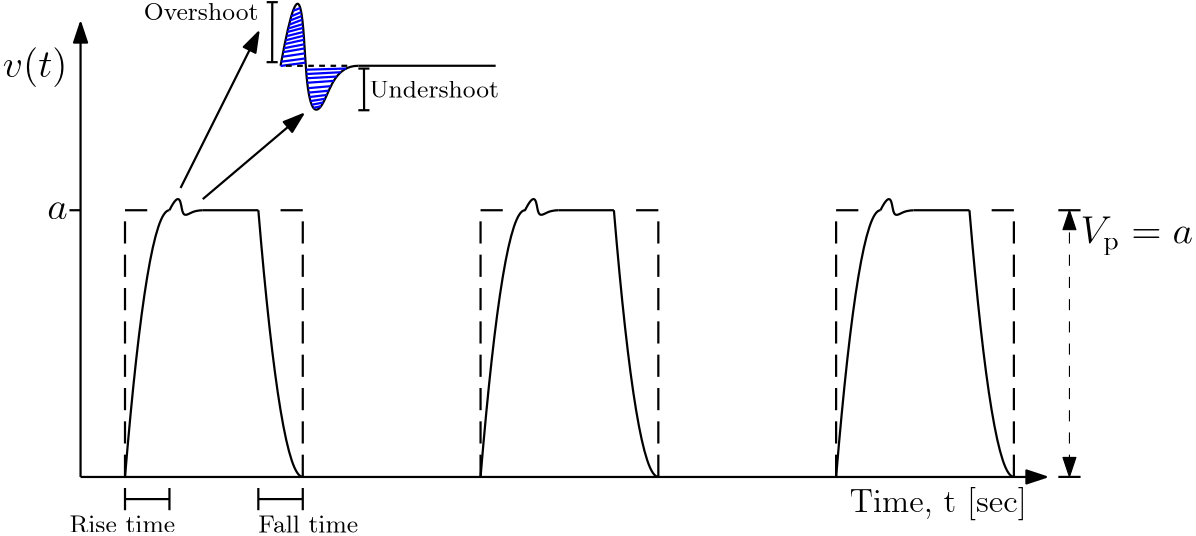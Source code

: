 <?xml version="1.0"?>
<!DOCTYPE ipe SYSTEM "ipe.dtd">
<ipe version="70212" creator="Ipe 7.2.13">
<info created="D:20170917142503" modified="D:20210119214708"/>
<ipestyle name="basic">
<symbol name="arrow/arc(spx)">
<path stroke="sym-stroke" fill="sym-stroke" pen="sym-pen">
0 0 m
-1 0.333 l
-1 -0.333 l
h
</path>
</symbol>
<symbol name="arrow/farc(spx)">
<path stroke="sym-stroke" fill="white" pen="sym-pen">
0 0 m
-1 0.333 l
-1 -0.333 l
h
</path>
</symbol>
<symbol name="arrow/ptarc(spx)">
<path stroke="sym-stroke" fill="sym-stroke" pen="sym-pen">
0 0 m
-1 0.333 l
-0.8 0 l
-1 -0.333 l
h
</path>
</symbol>
<symbol name="arrow/fptarc(spx)">
<path stroke="sym-stroke" fill="white" pen="sym-pen">
0 0 m
-1 0.333 l
-0.8 0 l
-1 -0.333 l
h
</path>
</symbol>
<symbol name="mark/circle(sx)" transformations="translations">
<path fill="sym-stroke">
0.6 0 0 0.6 0 0 e
0.4 0 0 0.4 0 0 e
</path>
</symbol>
<symbol name="mark/disk(sx)" transformations="translations">
<path fill="sym-stroke">
0.6 0 0 0.6 0 0 e
</path>
</symbol>
<symbol name="mark/fdisk(sfx)" transformations="translations">
<group>
<path fill="sym-fill">
0.5 0 0 0.5 0 0 e
</path>
<path fill="sym-stroke" fillrule="eofill">
0.6 0 0 0.6 0 0 e
0.4 0 0 0.4 0 0 e
</path>
</group>
</symbol>
<symbol name="mark/box(sx)" transformations="translations">
<path fill="sym-stroke" fillrule="eofill">
-0.6 -0.6 m
0.6 -0.6 l
0.6 0.6 l
-0.6 0.6 l
h
-0.4 -0.4 m
0.4 -0.4 l
0.4 0.4 l
-0.4 0.4 l
h
</path>
</symbol>
<symbol name="mark/square(sx)" transformations="translations">
<path fill="sym-stroke">
-0.6 -0.6 m
0.6 -0.6 l
0.6 0.6 l
-0.6 0.6 l
h
</path>
</symbol>
<symbol name="mark/fsquare(sfx)" transformations="translations">
<group>
<path fill="sym-fill">
-0.5 -0.5 m
0.5 -0.5 l
0.5 0.5 l
-0.5 0.5 l
h
</path>
<path fill="sym-stroke" fillrule="eofill">
-0.6 -0.6 m
0.6 -0.6 l
0.6 0.6 l
-0.6 0.6 l
h
-0.4 -0.4 m
0.4 -0.4 l
0.4 0.4 l
-0.4 0.4 l
h
</path>
</group>
</symbol>
<symbol name="mark/cross(sx)" transformations="translations">
<group>
<path fill="sym-stroke">
-0.43 -0.57 m
0.57 0.43 l
0.43 0.57 l
-0.57 -0.43 l
h
</path>
<path fill="sym-stroke">
-0.43 0.57 m
0.57 -0.43 l
0.43 -0.57 l
-0.57 0.43 l
h
</path>
</group>
</symbol>
<symbol name="arrow/fnormal(spx)">
<path stroke="sym-stroke" fill="white" pen="sym-pen">
0 0 m
-1 0.333 l
-1 -0.333 l
h
</path>
</symbol>
<symbol name="arrow/pointed(spx)">
<path stroke="sym-stroke" fill="sym-stroke" pen="sym-pen">
0 0 m
-1 0.333 l
-0.8 0 l
-1 -0.333 l
h
</path>
</symbol>
<symbol name="arrow/fpointed(spx)">
<path stroke="sym-stroke" fill="white" pen="sym-pen">
0 0 m
-1 0.333 l
-0.8 0 l
-1 -0.333 l
h
</path>
</symbol>
<symbol name="arrow/linear(spx)">
<path stroke="sym-stroke" pen="sym-pen">
-1 0.333 m
0 0 l
-1 -0.333 l
</path>
</symbol>
<symbol name="arrow/fdouble(spx)">
<path stroke="sym-stroke" fill="white" pen="sym-pen">
0 0 m
-1 0.333 l
-1 -0.333 l
h
-1 0 m
-2 0.333 l
-2 -0.333 l
h
</path>
</symbol>
<symbol name="arrow/double(spx)">
<path stroke="sym-stroke" fill="sym-stroke" pen="sym-pen">
0 0 m
-1 0.333 l
-1 -0.333 l
h
-1 0 m
-2 0.333 l
-2 -0.333 l
h
</path>
</symbol>
<pen name="heavier" value="0.8"/>
<pen name="fat" value="1.2"/>
<pen name="ultrafat" value="2"/>
<symbolsize name="large" value="5"/>
<symbolsize name="small" value="2"/>
<symbolsize name="tiny" value="1.1"/>
<arrowsize name="large" value="10"/>
<arrowsize name="small" value="5"/>
<arrowsize name="tiny" value="3"/>
<color name="red" value="1 0 0"/>
<color name="green" value="0 1 0"/>
<color name="blue" value="0 0 1"/>
<color name="yellow" value="1 1 0"/>
<color name="orange" value="1 0.647 0"/>
<color name="gold" value="1 0.843 0"/>
<color name="purple" value="0.627 0.125 0.941"/>
<color name="gray" value="0.745"/>
<color name="brown" value="0.647 0.165 0.165"/>
<color name="navy" value="0 0 0.502"/>
<color name="pink" value="1 0.753 0.796"/>
<color name="seagreen" value="0.18 0.545 0.341"/>
<color name="turquoise" value="0.251 0.878 0.816"/>
<color name="violet" value="0.933 0.51 0.933"/>
<color name="darkblue" value="0 0 0.545"/>
<color name="darkcyan" value="0 0.545 0.545"/>
<color name="darkgray" value="0.663"/>
<color name="darkgreen" value="0 0.392 0"/>
<color name="darkmagenta" value="0.545 0 0.545"/>
<color name="darkorange" value="1 0.549 0"/>
<color name="darkred" value="0.545 0 0"/>
<color name="lightblue" value="0.678 0.847 0.902"/>
<color name="lightcyan" value="0.878 1 1"/>
<color name="lightgray" value="0.827"/>
<color name="lightgreen" value="0.565 0.933 0.565"/>
<color name="lightyellow" value="1 1 0.878"/>
<dashstyle name="dashed" value="[4] 0"/>
<dashstyle name="dotted" value="[1 3] 0"/>
<dashstyle name="dash dotted" value="[4 2 1 2] 0"/>
<dashstyle name="dash dot dotted" value="[4 2 1 2 1 2] 0"/>
<textsize name="large" value="\large"/>
<textsize name="Large" value="\Large"/>
<textsize name="LARGE" value="\LARGE"/>
<textsize name="huge" value="\huge"/>
<textsize name="Huge" value="\Huge"/>
<textsize name="small" value="\small"/>
<textsize name="footnote" value="\footnotesize"/>
<textsize name="tiny" value="\tiny"/>
<textstyle name="center" begin="\begin{center}" end="\end{center}"/>
<textstyle name="itemize" begin="\begin{itemize}" end="\end{itemize}"/>
<textstyle name="item" begin="\begin{itemize}\item{}" end="\end{itemize}"/>
<gridsize name="4 pts" value="4"/>
<gridsize name="8 pts (~3 mm)" value="8"/>
<gridsize name="16 pts (~6 mm)" value="16"/>
<gridsize name="32 pts (~12 mm)" value="32"/>
<gridsize name="10 pts (~3.5 mm)" value="10"/>
<gridsize name="20 pts (~7 mm)" value="20"/>
<gridsize name="14 pts (~5 mm)" value="14"/>
<gridsize name="28 pts (~10 mm)" value="28"/>
<gridsize name="56 pts (~20 mm)" value="56"/>
<anglesize name="90 deg" value="90"/>
<anglesize name="60 deg" value="60"/>
<anglesize name="45 deg" value="45"/>
<anglesize name="30 deg" value="30"/>
<anglesize name="22.5 deg" value="22.5"/>
<opacity name="10%" value="0.1"/>
<opacity name="30%" value="0.3"/>
<opacity name="50%" value="0.5"/>
<opacity name="75%" value="0.75"/>
<tiling name="falling" angle="-60" step="4" width="1"/>
<tiling name="rising" angle="30" step="4" width="1"/>
</ipestyle>
<page>
<layer name="alpha"/>
<view layers="alpha" active="alpha"/>
<path layer="alpha" matrix="2.41327 0 0 1 -274.122 -96.0205" stroke="black" pen="heavier" arrow="normal/normal">
160 576 m
304 576 l
</path>
<path matrix="1 0 0 2.55269 -47.9998 -990.369" stroke="black" pen="heavier" arrow="normal/normal">
160 576 m
160 640 l
</path>
<path matrix="1 0 0 1 -16 0" stroke="black" pen="heavier">
144 572 m
144 564 l
</path>
<path matrix="1 0 0 1 -16 0" stroke="black" pen="heavier">
144 560 m
144 552 l
</path>
<path matrix="1 0 0 1 -16 0" stroke="black" pen="heavier">
144 548 m
144 540 l
</path>
<path matrix="1 0 0 1 -16 0" stroke="black" pen="heavier">
144 536 m
144 528 l
</path>
<path matrix="1 0 0 1 -16 0" stroke="black" pen="heavier">
144 524 m
144 516 l
</path>
<path matrix="1 0 0 1 -16 0" stroke="black" pen="heavier">
144 512 m
144 504 l
</path>
<path matrix="1 0 0 1 -16 0" stroke="black" pen="heavier">
144 500 m
144 492 l
</path>
<path matrix="1 0 0 1 -16 0" stroke="black" pen="heavier">
144 488 m
144 480 l
</path>
<path matrix="1 0 0 1 16 0" stroke="black" pen="heavier">
112 476 m
112 468 l
</path>
<path stroke="black" pen="heavier">
144 476 m
144 468 l
</path>
<path matrix="0.5 0 0 1 72 0" stroke="black" pen="heavier">
112 472 m
144 472 l
</path>
<text matrix="1 0 0 1 -8 -8" transformations="translations" pos="116 468" stroke="black" type="label" width="38.071" height="6.127" depth="0" valign="baseline" size="small">Rise~time</text>
<path matrix="1 0 0 1 -16 0" stroke="black" pen="heavier">
208 572 m
208 564 l
</path>
<path matrix="1 0 0 1 -16 0" stroke="black" pen="heavier">
208 560 m
208 552 l
</path>
<path matrix="1 0 0 1 -16 0" stroke="black" pen="heavier">
208 548 m
208 540 l
</path>
<path matrix="1 0 0 1 -16 0" stroke="black" pen="heavier">
208 536 m
208 528 l
</path>
<path matrix="1 0 0 1 -16 0" stroke="black" pen="heavier">
208 524 m
208 516 l
</path>
<path matrix="1 0 0 1 -16 0" stroke="black" pen="heavier">
208 512 m
208 504 l
</path>
<path matrix="1 0 0 1 -16 0" stroke="black" pen="heavier">
208 500 m
208 492 l
</path>
<path matrix="1 0 0 1 -16 0" stroke="black" pen="heavier">
208 488 m
208 480 l
</path>
<path matrix="1 0 0 1 64 0" stroke="black" pen="heavier">
112 476 m
112 468 l
</path>
<path matrix="1 0 0 1 48 0" stroke="black" pen="heavier">
144 476 m
144 468 l
</path>
<path matrix="0.5 0 0 1 120 0" stroke="black" pen="heavier">
112 472 m
144 472 l
</path>
<text matrix="1 0 0 1 60 -8" transformations="translations" pos="116 468" stroke="black" type="label" width="35.968" height="6.227" depth="0" valign="baseline" size="small">Fall~time</text>
<path stroke="black" pen="heavier">
144 576 m
148 584
148 572
152 576
156 576
156 576 c
</path>
<path matrix="0.384615 0 0 1 96 0" stroke="black" pen="heavier">
156 576 m
208 576 l
</path>
<path matrix="2.33333 0 0 1 -197.333 0" stroke="black" pen="heavier" arrow="normal/normal">
148 584 m
160 640 l
</path>
<path matrix="1.80086 0 0 2.54303 -124.934 -894.955" stroke="black" pen="heavier" arrow="normal/normal">
156 580 m
176 592 l
</path>
<path stroke="black" pen="heavier">
184 628 m
192 672
192 608
200 612
204 628
212 628 c
</path>
<path matrix="1.12362 0 0 1 -26.208 0" stroke="black" pen="heavier">
212 628 m
256 628 l
</path>
<path stroke="blue" pen="heavier">
191.103 648.812 m
188.483 647.764 l
</path>
<path stroke="blue" pen="heavier">
191.438 647.351 m
187.85 645.816 l
</path>
<path stroke="blue" pen="heavier">
191.694 645.95 m
187.427 644.325 l
</path>
<path stroke="blue" pen="heavier">
191.872 644.63 m
187.097 642.801 l
</path>
<path stroke="blue" pen="heavier">
191.936 642.994 m
186.699 641.406 l
</path>
<path stroke="blue" pen="heavier">
192.15 641.664 m
186.399 640.162 l
</path>
<path stroke="blue" pen="heavier">
192.163 640.176 m
186.197 638.674 l
</path>
<path stroke="blue" pen="heavier">
192.378 638.846 m
185.768 637.172 l
</path>
<path stroke="blue" pen="heavier">
192.507 637.386 m
185.553 635.841 l
</path>
<path stroke="blue" pen="heavier">
192.635 635.755 m
185.253 634.339 l
</path>
<path stroke="blue" pen="heavier">
192.635 634.253 m
184.952 632.922 l
</path>
<path stroke="blue" pen="heavier">
192.785 632.49 m
184.652 631.248 l
</path>
<path stroke="blue" pen="heavier">
192.901 630.645 m
184.309 629.489 l
</path>
<path stroke="blue" pen="heavier">
192.999 629.143 m
184 627.943 l
</path>
<path stroke="black" pen="heavier">
191.998 627.996 m
189.958 627.996 l
</path>
<path stroke="black" pen="heavier">
188 628 m
185.926 628.002 l
</path>
<path stroke="black" pen="heavier">
196 628 m
193.957 627.988 l
</path>
<path stroke="black" pen="heavier">
200 628 m
197.89 628.006 l
</path>
<path stroke="black" pen="heavier">
204 628 m
202.005 627.991 l
</path>
<path stroke="black" pen="heavier">
208 628 m
205.908 627.994 l
</path>
<path matrix="1 0 0 1 128.018 0.00746" stroke="black" pen="heavier">
144 576 m
148 584
148 572
152 576
156 576
156 576 c
</path>
<path matrix="1 0 0 1 255.952 -0.01451" stroke="black" pen="heavier">
144 576 m
148 584
148 572
152 576
156 576
156 576 c
</path>
<path matrix="0.384615 0 0 1 162.462 0" stroke="black" pen="heavier">
316 576 m
368 576 l
</path>
<path matrix="0.384615 0 0 1 228.923 0" stroke="black" pen="heavier">
476 576 m
528 576 l
</path>
<path matrix="1 0 0 1 3.01267 2.90831" stroke="black" pen="heavier">
176 648 m
180 648 l
</path>
<path matrix="1 0 0 1 2.97248 1.29792" stroke="black" pen="heavier">
176 628 m
180 628 l
</path>
<path matrix="1 0 0 1.08096 3.03464 -49.6897" stroke="black" pen="heavier">
177.982 648 m
177.944 628 l
</path>
<path stroke="blue" pen="heavier">
195.814 612.846 m
198.584 613.481 l
</path>
<path stroke="blue" pen="heavier">
195.212 613.968 m
199.395 614.808 l
</path>
<path stroke="blue" pen="heavier">
194.762 615.301 m
200.047 616.126 l
</path>
<path stroke="blue" pen="heavier">
194.406 616.746 m
200.671 617.518 l
</path>
<path matrix="0.962764 0 0 0.962764 7.25119 22.6204" stroke="blue" pen="heavier">
194.03 618.758 m
201.543 619.478 l
</path>
<path matrix="0.913094 0 0 0.913094 17.074 53.0696" stroke="blue" pen="heavier">
193.711 620.846 m
202.606 621.617 l
</path>
<path stroke="blue" pen="heavier">
193.535 621.879 m
203.162 622.579 l
</path>
<path stroke="blue" pen="heavier">
193.438 623.529 m
204.227 624.121 l
</path>
<path stroke="blue" pen="heavier">
193.301 625.039 m
205.678 625.677 l
</path>
<path stroke="blue" pen="heavier">
193.179 626.587 m
207.618 627.008 l
</path>
<path matrix="0.57149 0 0 0.926748 91.7324 44.8359" stroke="black" pen="heavier">
213.999 628 m
214.073 612.077 l
</path>
<path stroke="black" pen="heavier">
212 612 m
216 612 l
</path>
<path matrix="1 0 0 1 0 -5.00916" stroke="black" pen="heavier">
212 632 m
216 632 l
</path>
<text matrix="1 0 0 1 -34.966 -4.07865" transformations="translations" pos="169.722 648.534" stroke="black" type="label" width="41.289" height="6.227" depth="0" valign="baseline" size="small">Overshoot</text>
<text matrix="1 0 0 1 -7.96906 -1.63146" transformations="translations" pos="223.961 618.178" stroke="black" type="label" width="46.663" height="6.227" depth="0" valign="baseline" size="small">Undershoot</text>
<path matrix="1 0 0 1 -48 0" stroke="black" pen="heavier">
304 572 m
304 564 l
</path>
<path matrix="1 0 0 1 -48 0" stroke="black" pen="heavier">
304 560 m
304 552 l
</path>
<path matrix="1 0 0 1 -48 0" stroke="black" pen="heavier">
304 548 m
304 540 l
</path>
<path matrix="1 0 0 1 -48 0" stroke="black" pen="heavier">
304 536 m
304 528 l
</path>
<path matrix="1 0 0 1 -48 0" stroke="black" pen="heavier">
304 524 m
304 516 l
</path>
<path matrix="1 0 0 1 -48 0" stroke="black" pen="heavier">
304 512 m
304 504 l
</path>
<path matrix="1 0 0 1 -48 0" stroke="black" pen="heavier">
304 500 m
304 492 l
</path>
<path matrix="1 0 0 1 -48 0" stroke="black" pen="heavier">
304 488 m
304 480 l
</path>
<path matrix="1 0 0 1 -48 0" stroke="black" pen="heavier">
368 572 m
368 564 l
</path>
<path matrix="1 0 0 1 -48 -72" stroke="black" pen="heavier">
368 560 m
368 552 l
</path>
<path matrix="1 0 0 1 -48 0" stroke="black" pen="heavier">
368 548 m
368 540 l
</path>
<path matrix="1 0 0 1 -48 0" stroke="black" pen="heavier">
368 536 m
368 528 l
</path>
<path matrix="1 0 0 1 -48 0" stroke="black" pen="heavier">
368 524 m
368 516 l
</path>
<path matrix="1 0 0 1 -48 0" stroke="black" pen="heavier">
368 512 m
368 504 l
</path>
<path matrix="1 0 0 1 -48 0" stroke="black" pen="heavier">
368 500 m
368 492 l
</path>
<path matrix="1 0 0 0.666667 -80 190.667" stroke="black" pen="heavier">
464 572 m
464 560 l
</path>
<path matrix="1 0 0 1 -80 0" stroke="black" pen="heavier">
464 560 m
464 552 l
</path>
<path matrix="1 0 0 1 -80 0" stroke="black" pen="heavier">
464 548 m
464 540 l
</path>
<path matrix="1 0 0 1 -80 0" stroke="black" pen="heavier">
464 536 m
464 528 l
</path>
<path matrix="1 0 0 1 -80 0" stroke="black" pen="heavier">
464 524 m
464 516 l
</path>
<path matrix="1 0 0 1 -80 0" stroke="black" pen="heavier">
464 512 m
464 504 l
</path>
<path matrix="1 0 0 1 -80 0" stroke="black" pen="heavier">
464 500 m
464 492 l
</path>
<path matrix="1 0 0 1 -80 0" stroke="black" pen="heavier">
464 488 m
464 480 l
</path>
<path matrix="1 0 0 1 -80 0" stroke="black" pen="heavier">
528 480 m
528 488 l
</path>
<path matrix="1 0 0 1 -80 0" stroke="black" pen="heavier">
528 492 m
528 500 l
</path>
<path matrix="1 0 0 1 -80 0" stroke="black" pen="heavier">
528 504 m
528 512 l
</path>
<path matrix="1 0 0 1 -80 0" stroke="black" pen="heavier">
528 516 m
528 524 l
</path>
<path matrix="1 0 0 1 -80 0" stroke="black" pen="heavier">
528 528 m
528 536 l
</path>
<path matrix="1 0 0 1 -80 0" stroke="black" pen="heavier">
528 540 m
528 548 l
</path>
<path matrix="1 0 0 1 -80 0" stroke="black" pen="heavier">
528 552 m
528 560 l
</path>
<path matrix="1 0 0 1 -80 0" stroke="black" pen="heavier">
528 564 m
528 572 l
</path>
<text matrix="1 0 0 1 4 -24" transformations="translations" pos="80 648" stroke="black" type="label" width="23.304" height="10.756" depth="3.59" valign="baseline" size="Large" style="math">v(t)</text>
<path matrix="1 0 0 1 -16 72" stroke="black" pen="heavier">
336 488 m
336 480 l
</path>
<path matrix="1 0 0 1 -32 0" stroke="black" pen="heavier">
496 576 m
504 576 l
</path>
<text matrix="1 0 0 1 123.473 -112.904" transformations="translations" pos="265.377 580.286" stroke="black" type="label" width="63.798" height="8.965" depth="2.99" valign="baseline" size="large">Time, t  [sec]</text>
<text matrix="1 0 0 1 -76 220" transformations="translations" pos="548 344" stroke="black" type="label" width="40.492" height="9.802" depth="4.09" valign="baseline" size="Large" style="math">V_{\mathrm{p}}=a</text>
<path stroke="black" pen="heavier">
112 576 m
108 576 l
</path>
<text matrix="1 0 0 1 0.042922 -3.2274" transformations="translations" pos="100 576" stroke="black" type="label" width="7.374" height="6.177" depth="0" valign="baseline" size="Large" style="math">a</text>
<path stroke="black" pen="heavier">
128 480 m
136 576
144 576 c
</path>
<path stroke="black" pen="heavier">
176 576 m
184 480
192 480 c
</path>
<path stroke="black" pen="heavier">
256 480 m
264 576
272 576 c
</path>
<path stroke="black" pen="heavier">
304 576 m
312 480
320 480 c
</path>
<path stroke="black" pen="heavier">
384 480 m
392 576
400 576 c
</path>
<path stroke="black" pen="heavier">
432 576 m
440 480
448 480 c
</path>
<path stroke="black" pen="heavier">
464 480 m
472 480 l
</path>
<path stroke="black" pen="heavier">
128 576 m
136 576 l
</path>
<path stroke="black" pen="heavier">
192 576 m
184 576 l
</path>
<path stroke="black" pen="heavier">
320 576 m
312 576 l
</path>
<path stroke="black" pen="heavier">
256 576 m
264 576 l
</path>
<path stroke="black" pen="heavier">
384 576 m
392 576 l
</path>
<path stroke="black" pen="heavier">
448 576 m
440 576 l
</path>
<path stroke="black" cap="1" join="1">
272.147 575.902 m
272.059 575.902 l
272.015 575.859 l
272.015 575.837 l
271.993 575.815 l
272.037 575.815 l
272.147 575.881 l
</path>
<path stroke="black" dash="dashed" arrow="normal/normal" rarrow="normal/normal">
468 576 m
468 480 l
</path>
</page>
</ipe>
